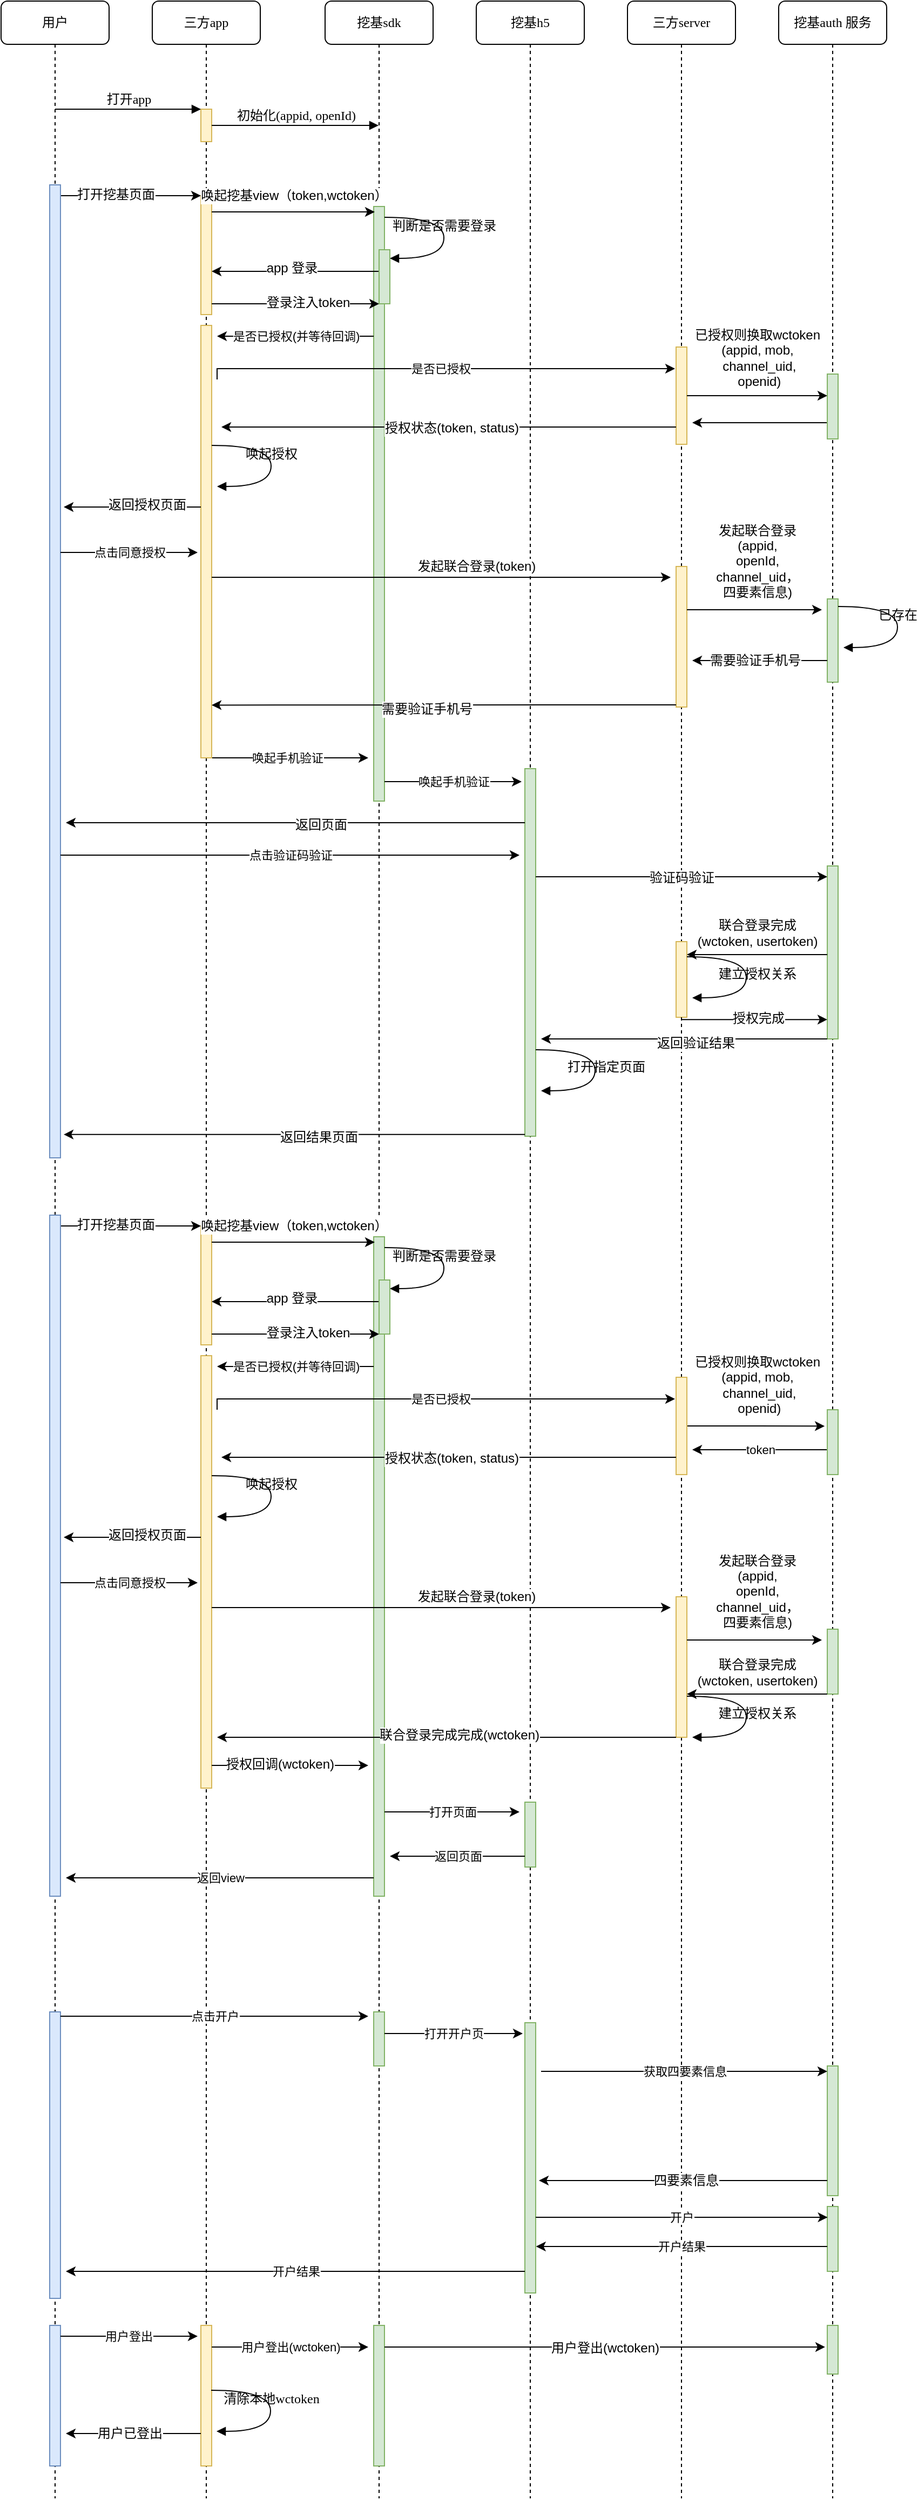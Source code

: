 <mxfile pages="1" version="11.2.5" type="github"><diagram name="Page-1" id="13e1069c-82ec-6db2-03f1-153e76fe0fe0"><mxGraphModel dx="1046" dy="789" grid="1" gridSize="10" guides="1" tooltips="1" connect="1" arrows="1" fold="1" page="1" pageScale="1" pageWidth="1100" pageHeight="850" background="#ffffff" math="0" shadow="0"><root><mxCell id="0"/><mxCell id="1" parent="0"/><mxCell id="zwHW1lrGqaJMN1wOjmzs-6" value="唤起手机验证" style="edgeStyle=orthogonalEdgeStyle;rounded=0;orthogonalLoop=1;jettySize=auto;html=1;" edge="1" parent="1" source="7baba1c4bc27f4b0-2"><mxGeometry relative="1" as="geometry"><mxPoint x="440" y="780" as="targetPoint"/><Array as="points"><mxPoint x="340" y="780"/><mxPoint x="340" y="780"/></Array></mxGeometry></mxCell><mxCell id="7baba1c4bc27f4b0-2" value="三方app" style="shape=umlLifeline;perimeter=lifelinePerimeter;whiteSpace=wrap;html=1;container=1;collapsible=0;recursiveResize=0;outlineConnect=0;rounded=1;shadow=0;comic=0;labelBackgroundColor=none;strokeColor=#000000;strokeWidth=1;fillColor=#FFFFFF;fontFamily=Verdana;fontSize=12;fontColor=#000000;align=center;" parent="1" vertex="1"><mxGeometry x="240" y="80" width="100" height="2310" as="geometry"/></mxCell><mxCell id="7baba1c4bc27f4b0-10" value="" style="html=1;points=[];perimeter=orthogonalPerimeter;rounded=0;shadow=0;comic=0;labelBackgroundColor=none;strokeColor=#d6b656;strokeWidth=1;fillColor=#fff2cc;fontFamily=Verdana;fontSize=12;align=center;" parent="7baba1c4bc27f4b0-2" vertex="1"><mxGeometry x="45" y="100" width="10" height="30" as="geometry"/></mxCell><mxCell id="idd2jXIr-4uDgCsyTWFL-3" value="" style="html=1;points=[];perimeter=orthogonalPerimeter;rounded=0;shadow=0;comic=0;labelBackgroundColor=none;strokeColor=#d6b656;strokeWidth=1;fillColor=#fff2cc;fontFamily=Verdana;fontSize=12;align=center;" parent="7baba1c4bc27f4b0-2" vertex="1"><mxGeometry x="45" y="180" width="10" height="110" as="geometry"/></mxCell><mxCell id="tP8AAzlCasU8Xc_7cnWJ-19" value="" style="html=1;points=[];perimeter=orthogonalPerimeter;rounded=0;shadow=0;comic=0;labelBackgroundColor=none;strokeColor=#d6b656;strokeWidth=1;fillColor=#fff2cc;fontFamily=Verdana;fontSize=12;align=center;" parent="7baba1c4bc27f4b0-2" vertex="1"><mxGeometry x="45" y="2150" width="10" height="130" as="geometry"/></mxCell><mxCell id="YzzgwP41lQ3Yq9UqNwhv-17" value="" style="html=1;points=[];perimeter=orthogonalPerimeter;rounded=0;shadow=0;comic=0;labelBackgroundColor=none;strokeColor=#d6b656;strokeWidth=1;fillColor=#fff2cc;fontFamily=Verdana;fontSize=12;align=center;" parent="7baba1c4bc27f4b0-2" vertex="1"><mxGeometry x="45" y="300" width="10" height="400" as="geometry"/></mxCell><mxCell id="7baba1c4bc27f4b0-3" value="挖基sdk" style="shape=umlLifeline;perimeter=lifelinePerimeter;whiteSpace=wrap;html=1;container=1;collapsible=0;recursiveResize=0;outlineConnect=0;rounded=1;shadow=0;comic=0;labelBackgroundColor=none;strokeColor=#000000;strokeWidth=1;fillColor=#FFFFFF;fontFamily=Verdana;fontSize=12;fontColor=#000000;align=center;" parent="1" vertex="1"><mxGeometry x="400" y="80" width="100" height="2310" as="geometry"/></mxCell><mxCell id="idd2jXIr-4uDgCsyTWFL-8" value="" style="html=1;points=[];perimeter=orthogonalPerimeter;rounded=0;shadow=0;comic=0;labelBackgroundColor=none;strokeColor=#82b366;strokeWidth=1;fillColor=#d5e8d4;fontFamily=Verdana;fontSize=12;align=center;" parent="7baba1c4bc27f4b0-3" vertex="1"><mxGeometry x="45" y="190" width="10" height="550" as="geometry"/></mxCell><mxCell id="FaC7cf4tg_9X4WJRaHaD-37" value="" style="html=1;points=[];perimeter=orthogonalPerimeter;rounded=0;shadow=0;comic=0;labelBackgroundColor=none;strokeColor=#82b366;strokeWidth=1;fillColor=#d5e8d4;fontFamily=Verdana;fontSize=12;align=center;" parent="7baba1c4bc27f4b0-3" vertex="1"><mxGeometry x="45" y="1860" width="10" height="50" as="geometry"/></mxCell><mxCell id="tP8AAzlCasU8Xc_7cnWJ-24" value="" style="html=1;points=[];perimeter=orthogonalPerimeter;rounded=0;shadow=0;comic=0;labelBackgroundColor=none;strokeColor=#82b366;strokeWidth=1;fillColor=#d5e8d4;fontFamily=Verdana;fontSize=12;align=center;" parent="7baba1c4bc27f4b0-3" vertex="1"><mxGeometry x="45" y="2150" width="10" height="130" as="geometry"/></mxCell><mxCell id="7baba1c4bc27f4b0-4" value="挖基h5" style="shape=umlLifeline;perimeter=lifelinePerimeter;whiteSpace=wrap;html=1;container=1;collapsible=0;recursiveResize=0;outlineConnect=0;rounded=1;shadow=0;comic=0;labelBackgroundColor=none;strokeColor=#000000;strokeWidth=1;fillColor=#FFFFFF;fontFamily=Verdana;fontSize=12;fontColor=#000000;align=center;" parent="1" vertex="1"><mxGeometry x="540" y="80" width="100" height="2310" as="geometry"/></mxCell><mxCell id="FaC7cf4tg_9X4WJRaHaD-41" value="" style="html=1;points=[];perimeter=orthogonalPerimeter;rounded=0;shadow=0;comic=0;labelBackgroundColor=none;strokeColor=#82b366;strokeWidth=1;fillColor=#d5e8d4;fontFamily=Verdana;fontSize=12;align=center;" parent="7baba1c4bc27f4b0-4" vertex="1"><mxGeometry x="45" y="1870" width="10" height="250" as="geometry"/></mxCell><mxCell id="zwHW1lrGqaJMN1wOjmzs-7" value="" style="html=1;points=[];perimeter=orthogonalPerimeter;rounded=0;shadow=0;comic=0;labelBackgroundColor=none;strokeColor=#82b366;strokeWidth=1;fillColor=#d5e8d4;fontFamily=Verdana;fontSize=12;align=center;" vertex="1" parent="7baba1c4bc27f4b0-4"><mxGeometry x="45" y="710" width="10" height="340" as="geometry"/></mxCell><mxCell id="7baba1c4bc27f4b0-5" value="三方server" style="shape=umlLifeline;perimeter=lifelinePerimeter;whiteSpace=wrap;html=1;container=1;collapsible=0;recursiveResize=0;outlineConnect=0;rounded=1;shadow=0;comic=0;labelBackgroundColor=none;strokeColor=#000000;strokeWidth=1;fillColor=#FFFFFF;fontFamily=Verdana;fontSize=12;fontColor=#000000;align=center;" parent="1" vertex="1"><mxGeometry x="680" y="80" width="100" height="2310" as="geometry"/></mxCell><mxCell id="FaC7cf4tg_9X4WJRaHaD-8" value="" style="html=1;points=[];perimeter=orthogonalPerimeter;rounded=0;shadow=0;comic=0;labelBackgroundColor=none;strokeColor=#d6b656;strokeWidth=1;fillColor=#fff2cc;fontFamily=Verdana;fontSize=12;align=center;" parent="7baba1c4bc27f4b0-5" vertex="1"><mxGeometry x="45" y="523" width="10" height="130" as="geometry"/></mxCell><mxCell id="YzzgwP41lQ3Yq9UqNwhv-3" value="" style="html=1;points=[];perimeter=orthogonalPerimeter;rounded=0;shadow=0;comic=0;labelBackgroundColor=none;strokeColor=#d6b656;strokeWidth=1;fillColor=#fff2cc;fontFamily=Verdana;fontSize=12;align=center;" parent="7baba1c4bc27f4b0-5" vertex="1"><mxGeometry x="45" y="320" width="10" height="90" as="geometry"/></mxCell><mxCell id="zwHW1lrGqaJMN1wOjmzs-18" value="" style="html=1;points=[];perimeter=orthogonalPerimeter;rounded=0;shadow=0;comic=0;labelBackgroundColor=none;strokeColor=#d6b656;strokeWidth=1;fillColor=#fff2cc;fontFamily=Verdana;fontSize=12;align=center;" vertex="1" parent="7baba1c4bc27f4b0-5"><mxGeometry x="45" y="870" width="10" height="70" as="geometry"/></mxCell><mxCell id="7baba1c4bc27f4b0-6" value="挖基auth 服务" style="shape=umlLifeline;perimeter=lifelinePerimeter;whiteSpace=wrap;html=1;container=1;collapsible=0;recursiveResize=0;outlineConnect=0;rounded=1;shadow=0;comic=0;labelBackgroundColor=none;strokeColor=#000000;strokeWidth=1;fillColor=#FFFFFF;fontFamily=Verdana;fontSize=12;fontColor=#000000;align=center;" parent="1" vertex="1"><mxGeometry x="820" y="80" width="100" height="2310" as="geometry"/></mxCell><mxCell id="FaC7cf4tg_9X4WJRaHaD-14" value="" style="html=1;points=[];perimeter=orthogonalPerimeter;rounded=0;shadow=0;comic=0;labelBackgroundColor=none;strokeColor=#82b366;strokeWidth=1;fillColor=#d5e8d4;fontFamily=Verdana;fontSize=12;align=center;" parent="7baba1c4bc27f4b0-6" vertex="1"><mxGeometry x="45" y="553" width="10" height="77" as="geometry"/></mxCell><mxCell id="FaC7cf4tg_9X4WJRaHaD-57" value="" style="html=1;points=[];perimeter=orthogonalPerimeter;rounded=0;shadow=0;comic=0;labelBackgroundColor=none;strokeColor=#82b366;strokeWidth=1;fillColor=#d5e8d4;fontFamily=Verdana;fontSize=12;align=center;" parent="7baba1c4bc27f4b0-6" vertex="1"><mxGeometry x="45" y="2040" width="10" height="60" as="geometry"/></mxCell><mxCell id="tP8AAzlCasU8Xc_7cnWJ-4" value="" style="html=1;points=[];perimeter=orthogonalPerimeter;rounded=0;shadow=0;comic=0;labelBackgroundColor=none;strokeColor=#82b366;strokeWidth=1;fillColor=#d5e8d4;fontFamily=Verdana;fontSize=12;align=center;" parent="7baba1c4bc27f4b0-6" vertex="1"><mxGeometry x="45" y="1910" width="10" height="120" as="geometry"/></mxCell><mxCell id="tP8AAzlCasU8Xc_7cnWJ-26" value="" style="html=1;points=[];perimeter=orthogonalPerimeter;rounded=0;shadow=0;comic=0;labelBackgroundColor=none;strokeColor=#82b366;strokeWidth=1;fillColor=#d5e8d4;fontFamily=Verdana;fontSize=12;align=center;" parent="7baba1c4bc27f4b0-6" vertex="1"><mxGeometry x="45" y="2150" width="10" height="45" as="geometry"/></mxCell><mxCell id="zwHW1lrGqaJMN1wOjmzs-13" value="" style="html=1;points=[];perimeter=orthogonalPerimeter;rounded=0;shadow=0;comic=0;labelBackgroundColor=none;strokeColor=#82b366;strokeWidth=1;fillColor=#d5e8d4;fontFamily=Verdana;fontSize=12;align=center;" vertex="1" parent="7baba1c4bc27f4b0-6"><mxGeometry x="45" y="800" width="10" height="160" as="geometry"/></mxCell><mxCell id="idd2jXIr-4uDgCsyTWFL-4" style="edgeStyle=orthogonalEdgeStyle;rounded=0;orthogonalLoop=1;jettySize=auto;html=1;" parent="1" source="7baba1c4bc27f4b0-8" target="idd2jXIr-4uDgCsyTWFL-3" edge="1"><mxGeometry relative="1" as="geometry"><Array as="points"><mxPoint x="270" y="260"/><mxPoint x="270" y="260"/></Array></mxGeometry></mxCell><mxCell id="idd2jXIr-4uDgCsyTWFL-5" value="打开挖基页面" style="text;html=1;resizable=0;points=[];align=center;verticalAlign=middle;labelBackgroundColor=#ffffff;" parent="idd2jXIr-4uDgCsyTWFL-4" vertex="1" connectable="0"><mxGeometry x="0.779" y="64" relative="1" as="geometry"><mxPoint x="-64" y="63" as="offset"/></mxGeometry></mxCell><mxCell id="7baba1c4bc27f4b0-8" value="用户" style="shape=umlLifeline;perimeter=lifelinePerimeter;whiteSpace=wrap;html=1;container=1;collapsible=0;recursiveResize=0;outlineConnect=0;rounded=1;shadow=0;comic=0;labelBackgroundColor=none;strokeColor=#000000;strokeWidth=1;fillColor=#FFFFFF;fontFamily=Verdana;fontSize=12;fontColor=#000000;align=center;" parent="1" vertex="1"><mxGeometry x="100" y="80" width="100" height="2310" as="geometry"/></mxCell><mxCell id="idd2jXIr-4uDgCsyTWFL-51" value="" style="html=1;points=[];perimeter=orthogonalPerimeter;rounded=0;shadow=0;comic=0;labelBackgroundColor=none;strokeColor=#6c8ebf;strokeWidth=1;fillColor=#dae8fc;fontFamily=Verdana;fontSize=12;align=center;" parent="7baba1c4bc27f4b0-8" vertex="1"><mxGeometry x="45" y="170" width="10" height="900" as="geometry"/></mxCell><mxCell id="FaC7cf4tg_9X4WJRaHaD-36" value="" style="html=1;points=[];perimeter=orthogonalPerimeter;rounded=0;shadow=0;comic=0;labelBackgroundColor=none;strokeColor=#6c8ebf;strokeWidth=1;fillColor=#dae8fc;fontFamily=Verdana;fontSize=12;align=center;" parent="7baba1c4bc27f4b0-8" vertex="1"><mxGeometry x="45" y="1860" width="10" height="265" as="geometry"/></mxCell><mxCell id="tP8AAzlCasU8Xc_7cnWJ-17" value="" style="html=1;points=[];perimeter=orthogonalPerimeter;rounded=0;shadow=0;comic=0;labelBackgroundColor=none;strokeColor=#6c8ebf;strokeWidth=1;fillColor=#dae8fc;fontFamily=Verdana;fontSize=12;align=center;" parent="7baba1c4bc27f4b0-8" vertex="1"><mxGeometry x="45" y="2150" width="10" height="130" as="geometry"/></mxCell><mxCell id="7baba1c4bc27f4b0-11" value="打开app" style="html=1;verticalAlign=bottom;endArrow=block;entryX=0;entryY=0;labelBackgroundColor=none;fontFamily=Verdana;fontSize=12;edgeStyle=elbowEdgeStyle;elbow=vertical;" parent="1" source="7baba1c4bc27f4b0-8" target="7baba1c4bc27f4b0-10" edge="1"><mxGeometry relative="1" as="geometry"><mxPoint x="155" y="180" as="sourcePoint"/></mxGeometry></mxCell><mxCell id="7baba1c4bc27f4b0-14" value="初始化(appid, openId)" style="html=1;verticalAlign=bottom;endArrow=block;labelBackgroundColor=none;fontFamily=Verdana;fontSize=12;edgeStyle=elbowEdgeStyle;elbow=vertical;" parent="1" source="7baba1c4bc27f4b0-10" target="7baba1c4bc27f4b0-3" edge="1"><mxGeometry relative="1" as="geometry"><mxPoint x="370" y="200" as="sourcePoint"/><mxPoint x="445" y="200" as="targetPoint"/></mxGeometry></mxCell><mxCell id="idd2jXIr-4uDgCsyTWFL-6" style="edgeStyle=orthogonalEdgeStyle;rounded=0;orthogonalLoop=1;jettySize=auto;html=1;" parent="1" source="idd2jXIr-4uDgCsyTWFL-3" edge="1"><mxGeometry relative="1" as="geometry"><mxPoint x="446" y="275" as="targetPoint"/><Array as="points"><mxPoint x="446" y="275"/></Array></mxGeometry></mxCell><mxCell id="idd2jXIr-4uDgCsyTWFL-7" value="唤起挖基view（token,wctoken）" style="text;html=1;resizable=0;points=[];align=center;verticalAlign=middle;labelBackgroundColor=#ffffff;" parent="idd2jXIr-4uDgCsyTWFL-6" vertex="1" connectable="0"><mxGeometry x="-0.094" y="-3" relative="1" as="geometry"><mxPoint x="7" y="-18" as="offset"/></mxGeometry></mxCell><mxCell id="idd2jXIr-4uDgCsyTWFL-25" style="edgeStyle=orthogonalEdgeStyle;rounded=0;orthogonalLoop=1;jettySize=auto;html=1;" parent="1" source="idd2jXIr-4uDgCsyTWFL-9" target="idd2jXIr-4uDgCsyTWFL-3" edge="1"><mxGeometry relative="1" as="geometry"><mxPoint x="300" y="330" as="targetPoint"/><Array as="points"><mxPoint x="320" y="330"/><mxPoint x="320" y="330"/></Array></mxGeometry></mxCell><mxCell id="idd2jXIr-4uDgCsyTWFL-26" value="app 登录" style="text;html=1;resizable=0;points=[];align=center;verticalAlign=middle;labelBackgroundColor=#ffffff;" parent="idd2jXIr-4uDgCsyTWFL-25" vertex="1" connectable="0"><mxGeometry x="0.047" y="-3" relative="1" as="geometry"><mxPoint as="offset"/></mxGeometry></mxCell><mxCell id="idd2jXIr-4uDgCsyTWFL-9" value="" style="html=1;points=[];perimeter=orthogonalPerimeter;rounded=0;shadow=0;comic=0;labelBackgroundColor=none;strokeColor=#82b366;strokeWidth=1;fillColor=#d5e8d4;fontFamily=Verdana;fontSize=12;align=center;" parent="1" vertex="1"><mxGeometry x="450" y="310" width="10" height="50" as="geometry"/></mxCell><mxCell id="idd2jXIr-4uDgCsyTWFL-10" value="判断是否需要登录" style="html=1;verticalAlign=bottom;endArrow=block;labelBackgroundColor=none;fontFamily=Verdana;fontSize=12;elbow=vertical;edgeStyle=orthogonalEdgeStyle;curved=1;entryX=1;entryY=0.286;entryPerimeter=0;exitX=1.038;exitY=0.345;exitPerimeter=0;" parent="1" edge="1"><mxGeometry relative="1" as="geometry"><mxPoint x="455" y="280" as="sourcePoint"/><mxPoint x="460" y="318" as="targetPoint"/><Array as="points"><mxPoint x="510" y="280"/><mxPoint x="510" y="318"/></Array></mxGeometry></mxCell><mxCell id="idd2jXIr-4uDgCsyTWFL-27" style="edgeStyle=orthogonalEdgeStyle;rounded=0;orthogonalLoop=1;jettySize=auto;html=1;" parent="1" source="idd2jXIr-4uDgCsyTWFL-3" target="idd2jXIr-4uDgCsyTWFL-9" edge="1"><mxGeometry relative="1" as="geometry"><Array as="points"><mxPoint x="420" y="360"/><mxPoint x="420" y="360"/></Array></mxGeometry></mxCell><mxCell id="idd2jXIr-4uDgCsyTWFL-28" value="登录注入token" style="text;html=1;resizable=0;points=[];align=center;verticalAlign=middle;labelBackgroundColor=#ffffff;" parent="idd2jXIr-4uDgCsyTWFL-27" vertex="1" connectable="0"><mxGeometry x="0.143" y="1" relative="1" as="geometry"><mxPoint as="offset"/></mxGeometry></mxCell><mxCell id="FaC7cf4tg_9X4WJRaHaD-4" style="edgeStyle=orthogonalEdgeStyle;rounded=0;orthogonalLoop=1;jettySize=auto;html=1;" parent="1" edge="1"><mxGeometry relative="1" as="geometry"><mxPoint x="158" y="548" as="targetPoint"/><Array as="points"><mxPoint x="250" y="548"/><mxPoint x="250" y="548"/></Array><mxPoint x="285" y="548" as="sourcePoint"/></mxGeometry></mxCell><mxCell id="FaC7cf4tg_9X4WJRaHaD-5" value="返回授权页面" style="text;html=1;resizable=0;points=[];align=center;verticalAlign=middle;labelBackgroundColor=#ffffff;" parent="FaC7cf4tg_9X4WJRaHaD-4" vertex="1" connectable="0"><mxGeometry x="-0.213" y="-2" relative="1" as="geometry"><mxPoint as="offset"/></mxGeometry></mxCell><mxCell id="FaC7cf4tg_9X4WJRaHaD-6" value="点击同意授权" style="edgeStyle=orthogonalEdgeStyle;rounded=0;orthogonalLoop=1;jettySize=auto;html=1;" parent="1" edge="1"><mxGeometry relative="1" as="geometry"><mxPoint x="282" y="590" as="targetPoint"/><Array as="points"><mxPoint x="190" y="590"/><mxPoint x="190" y="590"/></Array><mxPoint x="155" y="590" as="sourcePoint"/></mxGeometry></mxCell><mxCell id="FaC7cf4tg_9X4WJRaHaD-7" style="edgeStyle=orthogonalEdgeStyle;rounded=0;orthogonalLoop=1;jettySize=auto;html=1;" parent="1" edge="1"><mxGeometry relative="1" as="geometry"><mxPoint x="720" y="613" as="targetPoint"/><Array as="points"><mxPoint x="720" y="613"/></Array><mxPoint x="295" y="613" as="sourcePoint"/></mxGeometry></mxCell><mxCell id="FaC7cf4tg_9X4WJRaHaD-11" value="发起联合登录(token)" style="text;html=1;resizable=0;points=[];align=center;verticalAlign=middle;labelBackgroundColor=#ffffff;" parent="FaC7cf4tg_9X4WJRaHaD-7" vertex="1" connectable="0"><mxGeometry x="0.158" y="-4" relative="1" as="geometry"><mxPoint x="-1" y="-14" as="offset"/></mxGeometry></mxCell><mxCell id="FaC7cf4tg_9X4WJRaHaD-15" style="edgeStyle=orthogonalEdgeStyle;rounded=0;orthogonalLoop=1;jettySize=auto;html=1;" parent="1" source="FaC7cf4tg_9X4WJRaHaD-8" edge="1"><mxGeometry relative="1" as="geometry"><mxPoint x="860" y="643" as="targetPoint"/><Array as="points"><mxPoint x="790" y="643"/><mxPoint x="790" y="643"/></Array></mxGeometry></mxCell><mxCell id="FaC7cf4tg_9X4WJRaHaD-16" value="发起联合登录&lt;br&gt;(appid, &lt;br&gt;openId, &lt;br&gt;channel_uid，&lt;br&gt;四要素信息)" style="text;html=1;resizable=0;points=[];align=center;verticalAlign=middle;labelBackgroundColor=#ffffff;" parent="FaC7cf4tg_9X4WJRaHaD-15" vertex="1" connectable="0"><mxGeometry x="-0.2" relative="1" as="geometry"><mxPoint x="15" y="-45" as="offset"/></mxGeometry></mxCell><mxCell id="FaC7cf4tg_9X4WJRaHaD-22" style="edgeStyle=orthogonalEdgeStyle;rounded=0;orthogonalLoop=1;jettySize=auto;html=1;" parent="1" edge="1"><mxGeometry relative="1" as="geometry"><mxPoint x="735" y="962" as="targetPoint"/><Array as="points"><mxPoint x="735" y="962"/></Array><mxPoint x="865" y="962" as="sourcePoint"/></mxGeometry></mxCell><mxCell id="FaC7cf4tg_9X4WJRaHaD-24" value="联合登录完成&lt;br&gt;(wctoken, usertoken)" style="text;html=1;resizable=0;points=[];align=center;verticalAlign=middle;labelBackgroundColor=#ffffff;" parent="FaC7cf4tg_9X4WJRaHaD-22" vertex="1" connectable="0"><mxGeometry x="0.139" y="3" relative="1" as="geometry"><mxPoint x="9" y="-23" as="offset"/></mxGeometry></mxCell><mxCell id="FaC7cf4tg_9X4WJRaHaD-39" value="点击开户" style="edgeStyle=orthogonalEdgeStyle;rounded=0;orthogonalLoop=1;jettySize=auto;html=1;" parent="1" source="FaC7cf4tg_9X4WJRaHaD-36" edge="1"><mxGeometry relative="1" as="geometry"><mxPoint x="440" y="1944" as="targetPoint"/><Array as="points"><mxPoint x="230" y="1944"/><mxPoint x="230" y="1944"/></Array></mxGeometry></mxCell><mxCell id="FaC7cf4tg_9X4WJRaHaD-43" value="打开开户页" style="edgeStyle=orthogonalEdgeStyle;rounded=0;orthogonalLoop=1;jettySize=auto;html=1;" parent="1" source="FaC7cf4tg_9X4WJRaHaD-37" edge="1"><mxGeometry relative="1" as="geometry"><mxPoint x="583" y="1960" as="targetPoint"/><Array as="points"><mxPoint x="583" y="1960"/></Array></mxGeometry></mxCell><mxCell id="FaC7cf4tg_9X4WJRaHaD-58" value="开户" style="edgeStyle=orthogonalEdgeStyle;rounded=0;orthogonalLoop=1;jettySize=auto;html=1;entryX=0.033;entryY=0.167;entryDx=0;entryDy=0;entryPerimeter=0;" parent="1" source="FaC7cf4tg_9X4WJRaHaD-41" target="FaC7cf4tg_9X4WJRaHaD-57" edge="1"><mxGeometry relative="1" as="geometry"><Array as="points"><mxPoint x="700" y="2130"/><mxPoint x="700" y="2130"/></Array></mxGeometry></mxCell><mxCell id="FaC7cf4tg_9X4WJRaHaD-59" value="开户结果" style="edgeStyle=orthogonalEdgeStyle;rounded=0;orthogonalLoop=1;jettySize=auto;html=1;entryX=1.033;entryY=0.828;entryDx=0;entryDy=0;entryPerimeter=0;" parent="1" source="FaC7cf4tg_9X4WJRaHaD-57" target="FaC7cf4tg_9X4WJRaHaD-41" edge="1"><mxGeometry relative="1" as="geometry"><Array as="points"><mxPoint x="800" y="2157"/><mxPoint x="800" y="2157"/></Array></mxGeometry></mxCell><mxCell id="tP8AAzlCasU8Xc_7cnWJ-7" value="获取四要素信息" style="edgeStyle=orthogonalEdgeStyle;rounded=0;orthogonalLoop=1;jettySize=auto;html=1;" parent="1" edge="1"><mxGeometry relative="1" as="geometry"><mxPoint x="600" y="1995" as="sourcePoint"/><mxPoint x="865" y="1995" as="targetPoint"/><Array as="points"><mxPoint x="865" y="1995"/></Array></mxGeometry></mxCell><mxCell id="tP8AAzlCasU8Xc_7cnWJ-14" style="edgeStyle=orthogonalEdgeStyle;rounded=0;orthogonalLoop=1;jettySize=auto;html=1;entryX=1.3;entryY=0.584;entryDx=0;entryDy=0;entryPerimeter=0;" parent="1" source="tP8AAzlCasU8Xc_7cnWJ-4" target="FaC7cf4tg_9X4WJRaHaD-41" edge="1"><mxGeometry relative="1" as="geometry"><Array as="points"><mxPoint x="800" y="2096"/><mxPoint x="800" y="2096"/></Array></mxGeometry></mxCell><mxCell id="tP8AAzlCasU8Xc_7cnWJ-15" value="四要素信息" style="text;html=1;resizable=0;points=[];align=center;verticalAlign=middle;labelBackgroundColor=#ffffff;" parent="tP8AAzlCasU8Xc_7cnWJ-14" vertex="1" connectable="0"><mxGeometry x="-0.019" relative="1" as="geometry"><mxPoint as="offset"/></mxGeometry></mxCell><mxCell id="tP8AAzlCasU8Xc_7cnWJ-16" value="开户结果" style="edgeStyle=orthogonalEdgeStyle;rounded=0;orthogonalLoop=1;jettySize=auto;html=1;" parent="1" source="FaC7cf4tg_9X4WJRaHaD-41" edge="1"><mxGeometry relative="1" as="geometry"><mxPoint x="160" y="2180" as="targetPoint"/><Array as="points"><mxPoint x="480" y="2180"/><mxPoint x="480" y="2180"/></Array></mxGeometry></mxCell><mxCell id="tP8AAzlCasU8Xc_7cnWJ-20" value="用户登出" style="edgeStyle=orthogonalEdgeStyle;rounded=0;orthogonalLoop=1;jettySize=auto;html=1;entryX=-0.3;entryY=0.077;entryDx=0;entryDy=0;entryPerimeter=0;" parent="1" source="tP8AAzlCasU8Xc_7cnWJ-17" target="tP8AAzlCasU8Xc_7cnWJ-19" edge="1"><mxGeometry relative="1" as="geometry"><mxPoint x="280" y="2295" as="targetPoint"/><Array as="points"><mxPoint x="200" y="2240"/><mxPoint x="200" y="2240"/></Array></mxGeometry></mxCell><mxCell id="tP8AAzlCasU8Xc_7cnWJ-21" value="清除本地wctoken" style="html=1;verticalAlign=bottom;endArrow=block;labelBackgroundColor=none;fontFamily=Verdana;fontSize=12;elbow=vertical;edgeStyle=orthogonalEdgeStyle;curved=1;entryX=1;entryY=0.286;entryPerimeter=0;exitX=1.038;exitY=0.345;exitPerimeter=0;" parent="1" edge="1"><mxGeometry relative="1" as="geometry"><mxPoint x="294.5" y="2290" as="sourcePoint"/><mxPoint x="299.5" y="2328" as="targetPoint"/><Array as="points"><mxPoint x="349.5" y="2290"/><mxPoint x="349.5" y="2328"/></Array></mxGeometry></mxCell><mxCell id="tP8AAzlCasU8Xc_7cnWJ-22" style="edgeStyle=orthogonalEdgeStyle;rounded=0;orthogonalLoop=1;jettySize=auto;html=1;" parent="1" source="tP8AAzlCasU8Xc_7cnWJ-19" edge="1"><mxGeometry relative="1" as="geometry"><mxPoint x="160" y="2330" as="targetPoint"/><Array as="points"><mxPoint x="250" y="2330"/><mxPoint x="250" y="2330"/></Array></mxGeometry></mxCell><mxCell id="tP8AAzlCasU8Xc_7cnWJ-23" value="用户已登出" style="text;html=1;resizable=0;points=[];align=center;verticalAlign=middle;labelBackgroundColor=#ffffff;" parent="tP8AAzlCasU8Xc_7cnWJ-22" vertex="1" connectable="0"><mxGeometry x="0.056" relative="1" as="geometry"><mxPoint as="offset"/></mxGeometry></mxCell><mxCell id="tP8AAzlCasU8Xc_7cnWJ-25" value="用户登出(wctoken)" style="edgeStyle=orthogonalEdgeStyle;rounded=0;orthogonalLoop=1;jettySize=auto;html=1;" parent="1" source="tP8AAzlCasU8Xc_7cnWJ-19" edge="1"><mxGeometry relative="1" as="geometry"><mxPoint x="440" y="2250" as="targetPoint"/><Array as="points"><mxPoint x="330" y="2250"/><mxPoint x="330" y="2250"/></Array></mxGeometry></mxCell><mxCell id="tP8AAzlCasU8Xc_7cnWJ-27" style="edgeStyle=orthogonalEdgeStyle;rounded=0;orthogonalLoop=1;jettySize=auto;html=1;entryX=-0.2;entryY=0.444;entryDx=0;entryDy=0;entryPerimeter=0;" parent="1" source="tP8AAzlCasU8Xc_7cnWJ-24" target="tP8AAzlCasU8Xc_7cnWJ-26" edge="1"><mxGeometry relative="1" as="geometry"><Array as="points"><mxPoint x="520" y="2250"/><mxPoint x="520" y="2250"/></Array></mxGeometry></mxCell><mxCell id="tP8AAzlCasU8Xc_7cnWJ-28" value="用户登出(wctoken)" style="text;html=1;resizable=0;points=[];align=center;verticalAlign=middle;labelBackgroundColor=#ffffff;" parent="tP8AAzlCasU8Xc_7cnWJ-27" vertex="1" connectable="0"><mxGeometry y="-1" relative="1" as="geometry"><mxPoint as="offset"/></mxGeometry></mxCell><mxCell id="YzzgwP41lQ3Yq9UqNwhv-2" value="是否已授权(并等待回调)" style="edgeStyle=orthogonalEdgeStyle;rounded=0;orthogonalLoop=1;jettySize=auto;html=1;" parent="1" source="idd2jXIr-4uDgCsyTWFL-8" edge="1"><mxGeometry relative="1" as="geometry"><mxPoint x="300" y="390" as="targetPoint"/><Array as="points"><mxPoint x="300" y="390"/></Array></mxGeometry></mxCell><mxCell id="YzzgwP41lQ3Yq9UqNwhv-4" value="是否已授权" style="edgeStyle=orthogonalEdgeStyle;rounded=0;orthogonalLoop=1;jettySize=auto;html=1;entryX=-0.1;entryY=0.217;entryDx=0;entryDy=0;entryPerimeter=0;" parent="1" target="YzzgwP41lQ3Yq9UqNwhv-3" edge="1"><mxGeometry relative="1" as="geometry"><mxPoint x="300" y="430" as="sourcePoint"/><Array as="points"><mxPoint x="300" y="420"/><mxPoint x="724" y="420"/></Array></mxGeometry></mxCell><mxCell id="YzzgwP41lQ3Yq9UqNwhv-9" style="edgeStyle=orthogonalEdgeStyle;rounded=0;orthogonalLoop=1;jettySize=auto;html=1;entryX=1.4;entryY=0.723;entryDx=0;entryDy=0;entryPerimeter=0;" parent="1" source="YzzgwP41lQ3Yq9UqNwhv-3" edge="1"><mxGeometry relative="1" as="geometry"><mxPoint x="304" y="474" as="targetPoint"/><Array as="points"><mxPoint x="640" y="474"/><mxPoint x="640" y="474"/></Array></mxGeometry></mxCell><mxCell id="YzzgwP41lQ3Yq9UqNwhv-10" value="授权状态(token, status)" style="text;html=1;resizable=0;points=[];align=center;verticalAlign=middle;labelBackgroundColor=#ffffff;" parent="YzzgwP41lQ3Yq9UqNwhv-9" vertex="1" connectable="0"><mxGeometry x="-0.009" y="1" relative="1" as="geometry"><mxPoint as="offset"/></mxGeometry></mxCell><mxCell id="YzzgwP41lQ3Yq9UqNwhv-18" value="唤起授权" style="html=1;verticalAlign=bottom;endArrow=block;labelBackgroundColor=none;fontFamily=Verdana;fontSize=12;elbow=vertical;edgeStyle=orthogonalEdgeStyle;curved=1;entryX=1;entryY=0.286;entryPerimeter=0;exitX=1.038;exitY=0.345;exitPerimeter=0;" parent="1" edge="1"><mxGeometry relative="1" as="geometry"><mxPoint x="295" y="491" as="sourcePoint"/><mxPoint x="300" y="529" as="targetPoint"/><Array as="points"><mxPoint x="350" y="491"/><mxPoint x="350" y="529"/></Array></mxGeometry></mxCell><mxCell id="YzzgwP41lQ3Yq9UqNwhv-19" value="建立授权关系" style="html=1;verticalAlign=bottom;endArrow=block;labelBackgroundColor=none;fontFamily=Verdana;fontSize=12;elbow=vertical;edgeStyle=orthogonalEdgeStyle;curved=1;entryX=1;entryY=0.286;entryPerimeter=0;exitX=1.038;exitY=0.345;exitPerimeter=0;" parent="1" edge="1"><mxGeometry x="0.301" y="-16" relative="1" as="geometry"><mxPoint x="735" y="964" as="sourcePoint"/><mxPoint x="740" y="1002" as="targetPoint"/><Array as="points"><mxPoint x="790" y="964"/><mxPoint x="790" y="1002"/></Array><mxPoint x="10" y="3" as="offset"/></mxGeometry></mxCell><mxCell id="zwHW1lrGqaJMN1wOjmzs-1" value="已存在" style="html=1;verticalAlign=bottom;endArrow=block;labelBackgroundColor=none;fontFamily=Verdana;fontSize=12;elbow=vertical;edgeStyle=orthogonalEdgeStyle;curved=1;entryX=1;entryY=0.286;entryPerimeter=0;exitX=1.038;exitY=0.345;exitPerimeter=0;" edge="1" parent="1"><mxGeometry relative="1" as="geometry"><mxPoint x="875" y="640" as="sourcePoint"/><mxPoint x="880" y="678" as="targetPoint"/><Array as="points"><mxPoint x="930" y="640"/><mxPoint x="930" y="678"/></Array></mxGeometry></mxCell><mxCell id="zwHW1lrGqaJMN1wOjmzs-2" style="edgeStyle=orthogonalEdgeStyle;rounded=0;orthogonalLoop=1;jettySize=auto;html=1;" edge="1" parent="1" source="FaC7cf4tg_9X4WJRaHaD-14"><mxGeometry relative="1" as="geometry"><mxPoint x="740" y="690" as="targetPoint"/><Array as="points"><mxPoint x="840" y="690"/><mxPoint x="840" y="690"/></Array></mxGeometry></mxCell><mxCell id="zwHW1lrGqaJMN1wOjmzs-3" value="需要验证手机号" style="text;html=1;resizable=0;points=[];align=center;verticalAlign=middle;labelBackgroundColor=#ffffff;" vertex="1" connectable="0" parent="zwHW1lrGqaJMN1wOjmzs-2"><mxGeometry x="0.072" relative="1" as="geometry"><mxPoint as="offset"/></mxGeometry></mxCell><mxCell id="zwHW1lrGqaJMN1wOjmzs-4" style="edgeStyle=orthogonalEdgeStyle;rounded=0;orthogonalLoop=1;jettySize=auto;html=1;entryX=1;entryY=0.878;entryDx=0;entryDy=0;entryPerimeter=0;" edge="1" parent="1" source="FaC7cf4tg_9X4WJRaHaD-8" target="YzzgwP41lQ3Yq9UqNwhv-17"><mxGeometry relative="1" as="geometry"><Array as="points"><mxPoint x="610" y="731"/><mxPoint x="610" y="731"/></Array></mxGeometry></mxCell><mxCell id="zwHW1lrGqaJMN1wOjmzs-5" value="需要验证手机号" style="text;html=1;resizable=0;points=[];align=center;verticalAlign=middle;labelBackgroundColor=#ffffff;" vertex="1" connectable="0" parent="zwHW1lrGqaJMN1wOjmzs-4"><mxGeometry x="0.074" y="4" relative="1" as="geometry"><mxPoint as="offset"/></mxGeometry></mxCell><mxCell id="zwHW1lrGqaJMN1wOjmzs-8" value="唤起手机验证" style="edgeStyle=orthogonalEdgeStyle;rounded=0;orthogonalLoop=1;jettySize=auto;html=1;" edge="1" parent="1" source="idd2jXIr-4uDgCsyTWFL-8"><mxGeometry relative="1" as="geometry"><mxPoint x="582" y="802" as="targetPoint"/><Array as="points"><mxPoint x="490" y="802"/><mxPoint x="490" y="802"/></Array></mxGeometry></mxCell><mxCell id="zwHW1lrGqaJMN1wOjmzs-9" style="edgeStyle=orthogonalEdgeStyle;rounded=0;orthogonalLoop=1;jettySize=auto;html=1;" edge="1" parent="1"><mxGeometry relative="1" as="geometry"><mxPoint x="160" y="840" as="targetPoint"/><mxPoint x="585" y="840" as="sourcePoint"/><Array as="points"><mxPoint x="480" y="840"/><mxPoint x="480" y="840"/></Array></mxGeometry></mxCell><mxCell id="zwHW1lrGqaJMN1wOjmzs-10" value="返回页面" style="text;html=1;resizable=0;points=[];align=center;verticalAlign=middle;labelBackgroundColor=#ffffff;" vertex="1" connectable="0" parent="zwHW1lrGqaJMN1wOjmzs-9"><mxGeometry x="-0.111" y="2" relative="1" as="geometry"><mxPoint as="offset"/></mxGeometry></mxCell><mxCell id="zwHW1lrGqaJMN1wOjmzs-12" value="点击验证码验证" style="edgeStyle=orthogonalEdgeStyle;rounded=0;orthogonalLoop=1;jettySize=auto;html=1;" edge="1" parent="1" source="idd2jXIr-4uDgCsyTWFL-51"><mxGeometry relative="1" as="geometry"><mxPoint x="580" y="870" as="targetPoint"/><Array as="points"><mxPoint x="260" y="870"/><mxPoint x="260" y="870"/></Array></mxGeometry></mxCell><mxCell id="zwHW1lrGqaJMN1wOjmzs-14" style="edgeStyle=orthogonalEdgeStyle;rounded=0;orthogonalLoop=1;jettySize=auto;html=1;" edge="1" parent="1" source="zwHW1lrGqaJMN1wOjmzs-7" target="zwHW1lrGqaJMN1wOjmzs-13"><mxGeometry relative="1" as="geometry"><mxPoint x="860" y="900" as="targetPoint"/><Array as="points"><mxPoint x="800" y="890"/><mxPoint x="800" y="890"/></Array></mxGeometry></mxCell><mxCell id="zwHW1lrGqaJMN1wOjmzs-19" value="验证码验证" style="text;html=1;resizable=0;points=[];align=center;verticalAlign=middle;labelBackgroundColor=#ffffff;" vertex="1" connectable="0" parent="zwHW1lrGqaJMN1wOjmzs-14"><mxGeometry x="0.518" y="-70" relative="1" as="geometry"><mxPoint x="-70" y="-69" as="offset"/></mxGeometry></mxCell><mxCell id="zwHW1lrGqaJMN1wOjmzs-17" style="edgeStyle=orthogonalEdgeStyle;rounded=0;orthogonalLoop=1;jettySize=auto;html=1;" edge="1" parent="1" source="YzzgwP41lQ3Yq9UqNwhv-5"><mxGeometry relative="1" as="geometry"><mxPoint x="740" y="470" as="targetPoint"/><Array as="points"><mxPoint x="740" y="470"/></Array></mxGeometry></mxCell><mxCell id="YzzgwP41lQ3Yq9UqNwhv-5" value="" style="html=1;points=[];perimeter=orthogonalPerimeter;rounded=0;shadow=0;comic=0;labelBackgroundColor=none;strokeColor=#82b366;strokeWidth=1;fillColor=#d5e8d4;fontFamily=Verdana;fontSize=12;align=center;" parent="1" vertex="1"><mxGeometry x="865" y="425" width="10" height="60" as="geometry"/></mxCell><mxCell id="zwHW1lrGqaJMN1wOjmzs-15" style="edgeStyle=orthogonalEdgeStyle;rounded=0;orthogonalLoop=1;jettySize=auto;html=1;" edge="1" parent="1" source="YzzgwP41lQ3Yq9UqNwhv-3" target="YzzgwP41lQ3Yq9UqNwhv-5"><mxGeometry relative="1" as="geometry"><mxPoint x="1020" y="445" as="targetPoint"/><Array as="points"><mxPoint x="820" y="445"/><mxPoint x="820" y="445"/></Array><mxPoint x="735" y="445" as="sourcePoint"/></mxGeometry></mxCell><mxCell id="zwHW1lrGqaJMN1wOjmzs-16" value="已授权则换取wctoken&lt;br&gt;(appid, mob,&lt;br&gt;&amp;nbsp;channel_uid,&lt;br&gt;&amp;nbsp;openid)" style="text;html=1;resizable=0;points=[];align=center;verticalAlign=middle;labelBackgroundColor=#ffffff;" vertex="1" connectable="0" parent="zwHW1lrGqaJMN1wOjmzs-15"><mxGeometry x="-0.109" y="-1" relative="1" as="geometry"><mxPoint x="7" y="-36" as="offset"/></mxGeometry></mxCell><mxCell id="zwHW1lrGqaJMN1wOjmzs-21" style="edgeStyle=orthogonalEdgeStyle;rounded=0;orthogonalLoop=1;jettySize=auto;html=1;" edge="1" parent="1" source="zwHW1lrGqaJMN1wOjmzs-13"><mxGeometry relative="1" as="geometry"><mxPoint x="600" y="1040" as="targetPoint"/><Array as="points"><mxPoint x="800" y="1040"/><mxPoint x="800" y="1040"/></Array></mxGeometry></mxCell><mxCell id="zwHW1lrGqaJMN1wOjmzs-22" value="返回验证结果" style="text;html=1;resizable=0;points=[];align=center;verticalAlign=middle;labelBackgroundColor=#ffffff;" vertex="1" connectable="0" parent="zwHW1lrGqaJMN1wOjmzs-21"><mxGeometry x="-0.079" y="4" relative="1" as="geometry"><mxPoint as="offset"/></mxGeometry></mxCell><mxCell id="zwHW1lrGqaJMN1wOjmzs-23" value="打开指定页面" style="html=1;verticalAlign=bottom;endArrow=block;labelBackgroundColor=none;fontFamily=Verdana;fontSize=12;elbow=vertical;edgeStyle=orthogonalEdgeStyle;curved=1;entryX=1;entryY=0.286;entryPerimeter=0;exitX=1.038;exitY=0.345;exitPerimeter=0;" edge="1" parent="1"><mxGeometry x="0.301" y="-16" relative="1" as="geometry"><mxPoint x="595" y="1050" as="sourcePoint"/><mxPoint x="600" y="1088" as="targetPoint"/><Array as="points"><mxPoint x="650" y="1050"/><mxPoint x="650" y="1088"/></Array><mxPoint x="10" y="3" as="offset"/></mxGeometry></mxCell><mxCell id="zwHW1lrGqaJMN1wOjmzs-24" style="edgeStyle=orthogonalEdgeStyle;rounded=0;orthogonalLoop=1;jettySize=auto;html=1;entryX=1.3;entryY=0.976;entryDx=0;entryDy=0;entryPerimeter=0;" edge="1" parent="1" source="zwHW1lrGqaJMN1wOjmzs-7" target="idd2jXIr-4uDgCsyTWFL-51"><mxGeometry relative="1" as="geometry"><Array as="points"><mxPoint x="590" y="1128"/></Array></mxGeometry></mxCell><mxCell id="zwHW1lrGqaJMN1wOjmzs-25" value="返回结果页面" style="text;html=1;resizable=0;points=[];align=center;verticalAlign=middle;labelBackgroundColor=#ffffff;" vertex="1" connectable="0" parent="zwHW1lrGqaJMN1wOjmzs-24"><mxGeometry x="-0.105" y="2" relative="1" as="geometry"><mxPoint as="offset"/></mxGeometry></mxCell><mxCell id="zwHW1lrGqaJMN1wOjmzs-26" style="edgeStyle=orthogonalEdgeStyle;rounded=0;orthogonalLoop=1;jettySize=auto;html=1;entryX=0;entryY=0.888;entryDx=0;entryDy=0;entryPerimeter=0;" edge="1" parent="1" source="zwHW1lrGqaJMN1wOjmzs-18" target="zwHW1lrGqaJMN1wOjmzs-13"><mxGeometry relative="1" as="geometry"><Array as="points"><mxPoint x="730" y="1022"/></Array></mxGeometry></mxCell><mxCell id="zwHW1lrGqaJMN1wOjmzs-27" value="授权完成" style="text;html=1;resizable=0;points=[];align=center;verticalAlign=middle;labelBackgroundColor=#ffffff;" vertex="1" connectable="0" parent="zwHW1lrGqaJMN1wOjmzs-26"><mxGeometry x="0.066" y="1" relative="1" as="geometry"><mxPoint as="offset"/></mxGeometry></mxCell><mxCell id="zwHW1lrGqaJMN1wOjmzs-178" value="" style="html=1;points=[];perimeter=orthogonalPerimeter;rounded=0;shadow=0;comic=0;labelBackgroundColor=none;strokeColor=#d6b656;strokeWidth=1;fillColor=#fff2cc;fontFamily=Verdana;fontSize=12;align=center;" vertex="1" parent="1"><mxGeometry x="285" y="1213" width="10" height="110" as="geometry"/></mxCell><mxCell id="zwHW1lrGqaJMN1wOjmzs-179" value="" style="html=1;points=[];perimeter=orthogonalPerimeter;rounded=0;shadow=0;comic=0;labelBackgroundColor=none;strokeColor=#d6b656;strokeWidth=1;fillColor=#fff2cc;fontFamily=Verdana;fontSize=12;align=center;" vertex="1" parent="1"><mxGeometry x="285" y="1333" width="10" height="400" as="geometry"/></mxCell><mxCell id="zwHW1lrGqaJMN1wOjmzs-180" value="" style="html=1;points=[];perimeter=orthogonalPerimeter;rounded=0;shadow=0;comic=0;labelBackgroundColor=none;strokeColor=#82b366;strokeWidth=1;fillColor=#d5e8d4;fontFamily=Verdana;fontSize=12;align=center;" vertex="1" parent="1"><mxGeometry x="445" y="1223" width="10" height="610" as="geometry"/></mxCell><mxCell id="zwHW1lrGqaJMN1wOjmzs-181" value="" style="html=1;points=[];perimeter=orthogonalPerimeter;rounded=0;shadow=0;comic=0;labelBackgroundColor=none;strokeColor=#82b366;strokeWidth=1;fillColor=#d5e8d4;fontFamily=Verdana;fontSize=12;align=center;" vertex="1" parent="1"><mxGeometry x="585" y="1746" width="10" height="60" as="geometry"/></mxCell><mxCell id="zwHW1lrGqaJMN1wOjmzs-182" value="" style="html=1;points=[];perimeter=orthogonalPerimeter;rounded=0;shadow=0;comic=0;labelBackgroundColor=none;strokeColor=#d6b656;strokeWidth=1;fillColor=#fff2cc;fontFamily=Verdana;fontSize=12;align=center;" vertex="1" parent="1"><mxGeometry x="725" y="1556" width="10" height="130" as="geometry"/></mxCell><mxCell id="zwHW1lrGqaJMN1wOjmzs-228" value="&lt;span style=&quot;font-size: 12px&quot;&gt;已授权则换取wctoken&lt;/span&gt;&lt;br style=&quot;font-size: 12px&quot;&gt;&lt;span style=&quot;font-size: 12px&quot;&gt;(appid, mob,&lt;br&gt;&amp;nbsp;channel_uid,&lt;br&gt;&amp;nbsp;openid)&lt;/span&gt;" style="edgeStyle=orthogonalEdgeStyle;rounded=0;orthogonalLoop=1;jettySize=auto;html=1;entryX=-0.243;entryY=0.252;entryDx=0;entryDy=0;entryPerimeter=0;" edge="1" parent="1" source="zwHW1lrGqaJMN1wOjmzs-183" target="zwHW1lrGqaJMN1wOjmzs-197"><mxGeometry x="0.015" y="38" relative="1" as="geometry"><mxPoint as="offset"/></mxGeometry></mxCell><mxCell id="zwHW1lrGqaJMN1wOjmzs-183" value="" style="html=1;points=[];perimeter=orthogonalPerimeter;rounded=0;shadow=0;comic=0;labelBackgroundColor=none;strokeColor=#d6b656;strokeWidth=1;fillColor=#fff2cc;fontFamily=Verdana;fontSize=12;align=center;" vertex="1" parent="1"><mxGeometry x="725" y="1353" width="10" height="90" as="geometry"/></mxCell><mxCell id="zwHW1lrGqaJMN1wOjmzs-184" value="" style="html=1;points=[];perimeter=orthogonalPerimeter;rounded=0;shadow=0;comic=0;labelBackgroundColor=none;strokeColor=#82b366;strokeWidth=1;fillColor=#d5e8d4;fontFamily=Verdana;fontSize=12;align=center;" vertex="1" parent="1"><mxGeometry x="865" y="1586" width="10" height="60" as="geometry"/></mxCell><mxCell id="zwHW1lrGqaJMN1wOjmzs-185" style="edgeStyle=orthogonalEdgeStyle;rounded=0;orthogonalLoop=1;jettySize=auto;html=1;" edge="1" parent="1" target="zwHW1lrGqaJMN1wOjmzs-178"><mxGeometry relative="1" as="geometry"><Array as="points"><mxPoint x="270" y="1213"/><mxPoint x="270" y="1213"/></Array><mxPoint x="149.5" y="1213" as="sourcePoint"/></mxGeometry></mxCell><mxCell id="zwHW1lrGqaJMN1wOjmzs-186" value="打开挖基页面" style="text;html=1;resizable=0;points=[];align=center;verticalAlign=middle;labelBackgroundColor=#ffffff;" vertex="1" connectable="0" parent="zwHW1lrGqaJMN1wOjmzs-185"><mxGeometry x="0.779" y="64" relative="1" as="geometry"><mxPoint x="-64" y="63" as="offset"/></mxGeometry></mxCell><mxCell id="zwHW1lrGqaJMN1wOjmzs-187" value="" style="html=1;points=[];perimeter=orthogonalPerimeter;rounded=0;shadow=0;comic=0;labelBackgroundColor=none;strokeColor=#6c8ebf;strokeWidth=1;fillColor=#dae8fc;fontFamily=Verdana;fontSize=12;align=center;" vertex="1" parent="1"><mxGeometry x="145" y="1203" width="10" height="630" as="geometry"/></mxCell><mxCell id="zwHW1lrGqaJMN1wOjmzs-188" style="edgeStyle=orthogonalEdgeStyle;rounded=0;orthogonalLoop=1;jettySize=auto;html=1;" edge="1" parent="1" source="zwHW1lrGqaJMN1wOjmzs-178"><mxGeometry relative="1" as="geometry"><mxPoint x="446" y="1228" as="targetPoint"/><Array as="points"><mxPoint x="446" y="1228"/></Array></mxGeometry></mxCell><mxCell id="zwHW1lrGqaJMN1wOjmzs-189" value="唤起挖基view（token,wctoken）" style="text;html=1;resizable=0;points=[];align=center;verticalAlign=middle;labelBackgroundColor=#ffffff;" vertex="1" connectable="0" parent="zwHW1lrGqaJMN1wOjmzs-188"><mxGeometry x="-0.094" y="-3" relative="1" as="geometry"><mxPoint x="7" y="-18" as="offset"/></mxGeometry></mxCell><mxCell id="zwHW1lrGqaJMN1wOjmzs-190" style="edgeStyle=orthogonalEdgeStyle;rounded=0;orthogonalLoop=1;jettySize=auto;html=1;" edge="1" parent="1" source="zwHW1lrGqaJMN1wOjmzs-192" target="zwHW1lrGqaJMN1wOjmzs-178"><mxGeometry relative="1" as="geometry"><mxPoint x="300" y="1283" as="targetPoint"/><Array as="points"><mxPoint x="320" y="1283"/><mxPoint x="320" y="1283"/></Array></mxGeometry></mxCell><mxCell id="zwHW1lrGqaJMN1wOjmzs-191" value="app 登录" style="text;html=1;resizable=0;points=[];align=center;verticalAlign=middle;labelBackgroundColor=#ffffff;" vertex="1" connectable="0" parent="zwHW1lrGqaJMN1wOjmzs-190"><mxGeometry x="0.047" y="-3" relative="1" as="geometry"><mxPoint as="offset"/></mxGeometry></mxCell><mxCell id="zwHW1lrGqaJMN1wOjmzs-192" value="" style="html=1;points=[];perimeter=orthogonalPerimeter;rounded=0;shadow=0;comic=0;labelBackgroundColor=none;strokeColor=#82b366;strokeWidth=1;fillColor=#d5e8d4;fontFamily=Verdana;fontSize=12;align=center;" vertex="1" parent="1"><mxGeometry x="450" y="1263" width="10" height="50" as="geometry"/></mxCell><mxCell id="zwHW1lrGqaJMN1wOjmzs-193" value="判断是否需要登录" style="html=1;verticalAlign=bottom;endArrow=block;labelBackgroundColor=none;fontFamily=Verdana;fontSize=12;elbow=vertical;edgeStyle=orthogonalEdgeStyle;curved=1;entryX=1;entryY=0.286;entryPerimeter=0;exitX=1.038;exitY=0.345;exitPerimeter=0;" edge="1" parent="1"><mxGeometry relative="1" as="geometry"><mxPoint x="455" y="1233" as="sourcePoint"/><mxPoint x="460" y="1271" as="targetPoint"/><Array as="points"><mxPoint x="510" y="1233"/><mxPoint x="510" y="1271"/></Array></mxGeometry></mxCell><mxCell id="zwHW1lrGqaJMN1wOjmzs-194" style="edgeStyle=orthogonalEdgeStyle;rounded=0;orthogonalLoop=1;jettySize=auto;html=1;" edge="1" parent="1" source="zwHW1lrGqaJMN1wOjmzs-178" target="zwHW1lrGqaJMN1wOjmzs-192"><mxGeometry relative="1" as="geometry"><Array as="points"><mxPoint x="420" y="1313"/><mxPoint x="420" y="1313"/></Array></mxGeometry></mxCell><mxCell id="zwHW1lrGqaJMN1wOjmzs-195" value="登录注入token" style="text;html=1;resizable=0;points=[];align=center;verticalAlign=middle;labelBackgroundColor=#ffffff;" vertex="1" connectable="0" parent="zwHW1lrGqaJMN1wOjmzs-194"><mxGeometry x="0.143" y="1" relative="1" as="geometry"><mxPoint as="offset"/></mxGeometry></mxCell><mxCell id="zwHW1lrGqaJMN1wOjmzs-229" value="token" style="edgeStyle=orthogonalEdgeStyle;rounded=0;orthogonalLoop=1;jettySize=auto;html=1;" edge="1" parent="1" source="zwHW1lrGqaJMN1wOjmzs-197"><mxGeometry relative="1" as="geometry"><mxPoint x="740.0" y="1420" as="targetPoint"/><Array as="points"><mxPoint x="830" y="1420"/><mxPoint x="830" y="1420"/></Array></mxGeometry></mxCell><mxCell id="zwHW1lrGqaJMN1wOjmzs-197" value="" style="html=1;points=[];perimeter=orthogonalPerimeter;rounded=0;shadow=0;comic=0;labelBackgroundColor=none;strokeColor=#82b366;strokeWidth=1;fillColor=#d5e8d4;fontFamily=Verdana;fontSize=12;align=center;" vertex="1" parent="1"><mxGeometry x="865" y="1383" width="10" height="60" as="geometry"/></mxCell><mxCell id="zwHW1lrGqaJMN1wOjmzs-198" style="edgeStyle=orthogonalEdgeStyle;rounded=0;orthogonalLoop=1;jettySize=auto;html=1;" edge="1" parent="1"><mxGeometry relative="1" as="geometry"><mxPoint x="158" y="1501" as="targetPoint"/><Array as="points"><mxPoint x="250" y="1501"/><mxPoint x="250" y="1501"/></Array><mxPoint x="285" y="1501" as="sourcePoint"/></mxGeometry></mxCell><mxCell id="zwHW1lrGqaJMN1wOjmzs-199" value="返回授权页面" style="text;html=1;resizable=0;points=[];align=center;verticalAlign=middle;labelBackgroundColor=#ffffff;" vertex="1" connectable="0" parent="zwHW1lrGqaJMN1wOjmzs-198"><mxGeometry x="-0.213" y="-2" relative="1" as="geometry"><mxPoint as="offset"/></mxGeometry></mxCell><mxCell id="zwHW1lrGqaJMN1wOjmzs-200" value="点击同意授权" style="edgeStyle=orthogonalEdgeStyle;rounded=0;orthogonalLoop=1;jettySize=auto;html=1;" edge="1" parent="1"><mxGeometry relative="1" as="geometry"><mxPoint x="282" y="1543" as="targetPoint"/><Array as="points"><mxPoint x="190" y="1543"/><mxPoint x="190" y="1543"/></Array><mxPoint x="155" y="1543" as="sourcePoint"/></mxGeometry></mxCell><mxCell id="zwHW1lrGqaJMN1wOjmzs-201" style="edgeStyle=orthogonalEdgeStyle;rounded=0;orthogonalLoop=1;jettySize=auto;html=1;" edge="1" parent="1"><mxGeometry relative="1" as="geometry"><mxPoint x="720" y="1566" as="targetPoint"/><Array as="points"><mxPoint x="720" y="1566"/></Array><mxPoint x="295" y="1566" as="sourcePoint"/></mxGeometry></mxCell><mxCell id="zwHW1lrGqaJMN1wOjmzs-202" value="发起联合登录(token)" style="text;html=1;resizable=0;points=[];align=center;verticalAlign=middle;labelBackgroundColor=#ffffff;" vertex="1" connectable="0" parent="zwHW1lrGqaJMN1wOjmzs-201"><mxGeometry x="0.158" y="-4" relative="1" as="geometry"><mxPoint x="-1" y="-14" as="offset"/></mxGeometry></mxCell><mxCell id="zwHW1lrGqaJMN1wOjmzs-203" style="edgeStyle=orthogonalEdgeStyle;rounded=0;orthogonalLoop=1;jettySize=auto;html=1;" edge="1" parent="1" source="zwHW1lrGqaJMN1wOjmzs-182"><mxGeometry relative="1" as="geometry"><mxPoint x="860" y="1596" as="targetPoint"/><Array as="points"><mxPoint x="790" y="1596"/><mxPoint x="790" y="1596"/></Array></mxGeometry></mxCell><mxCell id="zwHW1lrGqaJMN1wOjmzs-204" value="发起联合登录&lt;br&gt;(appid, &lt;br&gt;openId, &lt;br&gt;channel_uid，&lt;br&gt;四要素信息)" style="text;html=1;resizable=0;points=[];align=center;verticalAlign=middle;labelBackgroundColor=#ffffff;" vertex="1" connectable="0" parent="zwHW1lrGqaJMN1wOjmzs-203"><mxGeometry x="-0.2" relative="1" as="geometry"><mxPoint x="15" y="-45" as="offset"/></mxGeometry></mxCell><mxCell id="zwHW1lrGqaJMN1wOjmzs-209" style="edgeStyle=orthogonalEdgeStyle;rounded=0;orthogonalLoop=1;jettySize=auto;html=1;" edge="1" parent="1" source="zwHW1lrGqaJMN1wOjmzs-184"><mxGeometry relative="1" as="geometry"><mxPoint x="735" y="1646" as="targetPoint"/><Array as="points"><mxPoint x="735" y="1646"/></Array></mxGeometry></mxCell><mxCell id="zwHW1lrGqaJMN1wOjmzs-210" value="联合登录完成&lt;br&gt;(wctoken, usertoken)" style="text;html=1;resizable=0;points=[];align=center;verticalAlign=middle;labelBackgroundColor=#ffffff;" vertex="1" connectable="0" parent="zwHW1lrGqaJMN1wOjmzs-209"><mxGeometry x="0.139" y="3" relative="1" as="geometry"><mxPoint x="9" y="-23" as="offset"/></mxGeometry></mxCell><mxCell id="zwHW1lrGqaJMN1wOjmzs-211" style="edgeStyle=orthogonalEdgeStyle;rounded=0;orthogonalLoop=1;jettySize=auto;html=1;" edge="1" parent="1" source="zwHW1lrGqaJMN1wOjmzs-182"><mxGeometry relative="1" as="geometry"><mxPoint x="300" y="1686" as="targetPoint"/><Array as="points"><mxPoint x="620" y="1686"/><mxPoint x="620" y="1686"/></Array></mxGeometry></mxCell><mxCell id="zwHW1lrGqaJMN1wOjmzs-212" value="联合登录完成完成(wctoken)" style="text;html=1;resizable=0;points=[];align=center;verticalAlign=middle;labelBackgroundColor=#ffffff;" vertex="1" connectable="0" parent="zwHW1lrGqaJMN1wOjmzs-211"><mxGeometry x="-0.054" y="-2" relative="1" as="geometry"><mxPoint as="offset"/></mxGeometry></mxCell><mxCell id="zwHW1lrGqaJMN1wOjmzs-213" style="edgeStyle=orthogonalEdgeStyle;rounded=0;orthogonalLoop=1;jettySize=auto;html=1;" edge="1" parent="1"><mxGeometry relative="1" as="geometry"><mxPoint x="440" y="1712" as="targetPoint"/><Array as="points"><mxPoint x="320" y="1712"/><mxPoint x="320" y="1712"/></Array><mxPoint x="295" y="1712" as="sourcePoint"/></mxGeometry></mxCell><mxCell id="zwHW1lrGqaJMN1wOjmzs-214" value="授权回调(wctoken)" style="text;html=1;resizable=0;points=[];align=center;verticalAlign=middle;labelBackgroundColor=#ffffff;" vertex="1" connectable="0" parent="zwHW1lrGqaJMN1wOjmzs-213"><mxGeometry x="-0.131" y="1" relative="1" as="geometry"><mxPoint as="offset"/></mxGeometry></mxCell><mxCell id="zwHW1lrGqaJMN1wOjmzs-215" value="打开页面" style="edgeStyle=orthogonalEdgeStyle;rounded=0;orthogonalLoop=1;jettySize=auto;html=1;entryX=-0.5;entryY=0.15;entryDx=0;entryDy=0;entryPerimeter=0;" edge="1" parent="1" target="zwHW1lrGqaJMN1wOjmzs-181"><mxGeometry relative="1" as="geometry"><Array as="points"><mxPoint x="470" y="1755"/><mxPoint x="470" y="1755"/></Array><mxPoint x="455" y="1755" as="sourcePoint"/></mxGeometry></mxCell><mxCell id="zwHW1lrGqaJMN1wOjmzs-216" value="返回页面" style="edgeStyle=orthogonalEdgeStyle;rounded=0;orthogonalLoop=1;jettySize=auto;html=1;" edge="1" parent="1" source="zwHW1lrGqaJMN1wOjmzs-181"><mxGeometry relative="1" as="geometry"><mxPoint x="460" y="1796" as="targetPoint"/><Array as="points"><mxPoint x="460" y="1796"/></Array></mxGeometry></mxCell><mxCell id="zwHW1lrGqaJMN1wOjmzs-217" value="返回view" style="edgeStyle=orthogonalEdgeStyle;rounded=0;orthogonalLoop=1;jettySize=auto;html=1;" edge="1" parent="1"><mxGeometry relative="1" as="geometry"><mxPoint x="160" y="1816" as="targetPoint"/><Array as="points"><mxPoint x="370" y="1816"/><mxPoint x="370" y="1816"/></Array><mxPoint x="445" y="1816" as="sourcePoint"/></mxGeometry></mxCell><mxCell id="zwHW1lrGqaJMN1wOjmzs-218" value="是否已授权(并等待回调)" style="edgeStyle=orthogonalEdgeStyle;rounded=0;orthogonalLoop=1;jettySize=auto;html=1;" edge="1" parent="1" source="zwHW1lrGqaJMN1wOjmzs-180"><mxGeometry relative="1" as="geometry"><mxPoint x="300" y="1343" as="targetPoint"/><Array as="points"><mxPoint x="300" y="1343"/></Array></mxGeometry></mxCell><mxCell id="zwHW1lrGqaJMN1wOjmzs-219" value="是否已授权" style="edgeStyle=orthogonalEdgeStyle;rounded=0;orthogonalLoop=1;jettySize=auto;html=1;entryX=-0.1;entryY=0.217;entryDx=0;entryDy=0;entryPerimeter=0;" edge="1" parent="1" target="zwHW1lrGqaJMN1wOjmzs-183"><mxGeometry relative="1" as="geometry"><mxPoint x="300" y="1383" as="sourcePoint"/><Array as="points"><mxPoint x="300" y="1373"/><mxPoint x="724" y="1373"/></Array></mxGeometry></mxCell><mxCell id="zwHW1lrGqaJMN1wOjmzs-220" style="edgeStyle=orthogonalEdgeStyle;rounded=0;orthogonalLoop=1;jettySize=auto;html=1;entryX=1.4;entryY=0.723;entryDx=0;entryDy=0;entryPerimeter=0;" edge="1" parent="1" source="zwHW1lrGqaJMN1wOjmzs-183"><mxGeometry relative="1" as="geometry"><mxPoint x="304" y="1427" as="targetPoint"/><Array as="points"><mxPoint x="640" y="1427"/><mxPoint x="640" y="1427"/></Array></mxGeometry></mxCell><mxCell id="zwHW1lrGqaJMN1wOjmzs-221" value="授权状态(token, status)" style="text;html=1;resizable=0;points=[];align=center;verticalAlign=middle;labelBackgroundColor=#ffffff;" vertex="1" connectable="0" parent="zwHW1lrGqaJMN1wOjmzs-220"><mxGeometry x="-0.009" y="1" relative="1" as="geometry"><mxPoint as="offset"/></mxGeometry></mxCell><mxCell id="zwHW1lrGqaJMN1wOjmzs-226" value="唤起授权" style="html=1;verticalAlign=bottom;endArrow=block;labelBackgroundColor=none;fontFamily=Verdana;fontSize=12;elbow=vertical;edgeStyle=orthogonalEdgeStyle;curved=1;entryX=1;entryY=0.286;entryPerimeter=0;exitX=1.038;exitY=0.345;exitPerimeter=0;" edge="1" parent="1"><mxGeometry relative="1" as="geometry"><mxPoint x="295" y="1444" as="sourcePoint"/><mxPoint x="300" y="1482" as="targetPoint"/><Array as="points"><mxPoint x="350" y="1444"/><mxPoint x="350" y="1482"/></Array></mxGeometry></mxCell><mxCell id="zwHW1lrGqaJMN1wOjmzs-227" value="建立授权关系" style="html=1;verticalAlign=bottom;endArrow=block;labelBackgroundColor=none;fontFamily=Verdana;fontSize=12;elbow=vertical;edgeStyle=orthogonalEdgeStyle;curved=1;entryX=1;entryY=0.286;entryPerimeter=0;exitX=1.038;exitY=0.345;exitPerimeter=0;" edge="1" parent="1"><mxGeometry x="0.301" y="-16" relative="1" as="geometry"><mxPoint x="735" y="1648" as="sourcePoint"/><mxPoint x="740" y="1686" as="targetPoint"/><Array as="points"><mxPoint x="790" y="1648"/><mxPoint x="790" y="1686"/></Array><mxPoint x="10" y="3" as="offset"/></mxGeometry></mxCell></root></mxGraphModel></diagram></mxfile>